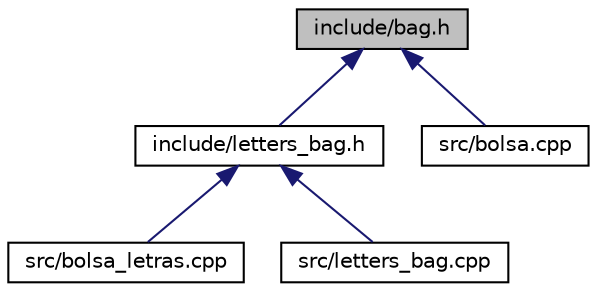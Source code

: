 digraph "include/bag.h"
{
 // LATEX_PDF_SIZE
  edge [fontname="Helvetica",fontsize="10",labelfontname="Helvetica",labelfontsize="10"];
  node [fontname="Helvetica",fontsize="10",shape=record];
  Node1 [label="include/bag.h",height=0.2,width=0.4,color="black", fillcolor="grey75", style="filled", fontcolor="black",tooltip="Archivo de especificación e implementación del TDA Bag."];
  Node1 -> Node2 [dir="back",color="midnightblue",fontsize="10",style="solid",fontname="Helvetica"];
  Node2 [label="include/letters_bag.h",height=0.2,width=0.4,color="black", fillcolor="white", style="filled",URL="$letters__bag_8h.html",tooltip="Archivo de especificación del TDA LettersBag."];
  Node2 -> Node3 [dir="back",color="midnightblue",fontsize="10",style="solid",fontname="Helvetica"];
  Node3 [label="src/bolsa_letras.cpp",height=0.2,width=0.4,color="black", fillcolor="white", style="filled",URL="$bolsa__letras_8cpp.html",tooltip="Prueba el funcionamiento del TDA LettersBag."];
  Node2 -> Node4 [dir="back",color="midnightblue",fontsize="10",style="solid",fontname="Helvetica"];
  Node4 [label="src/letters_bag.cpp",height=0.2,width=0.4,color="black", fillcolor="white", style="filled",URL="$letters__bag_8cpp.html",tooltip="Archivo de implementación del TDA LettersBag."];
  Node1 -> Node5 [dir="back",color="midnightblue",fontsize="10",style="solid",fontname="Helvetica"];
  Node5 [label="src/bolsa.cpp",height=0.2,width=0.4,color="black", fillcolor="white", style="filled",URL="$bolsa_8cpp.html",tooltip="Prueba el funcionamiento del TDA Bag."];
}
